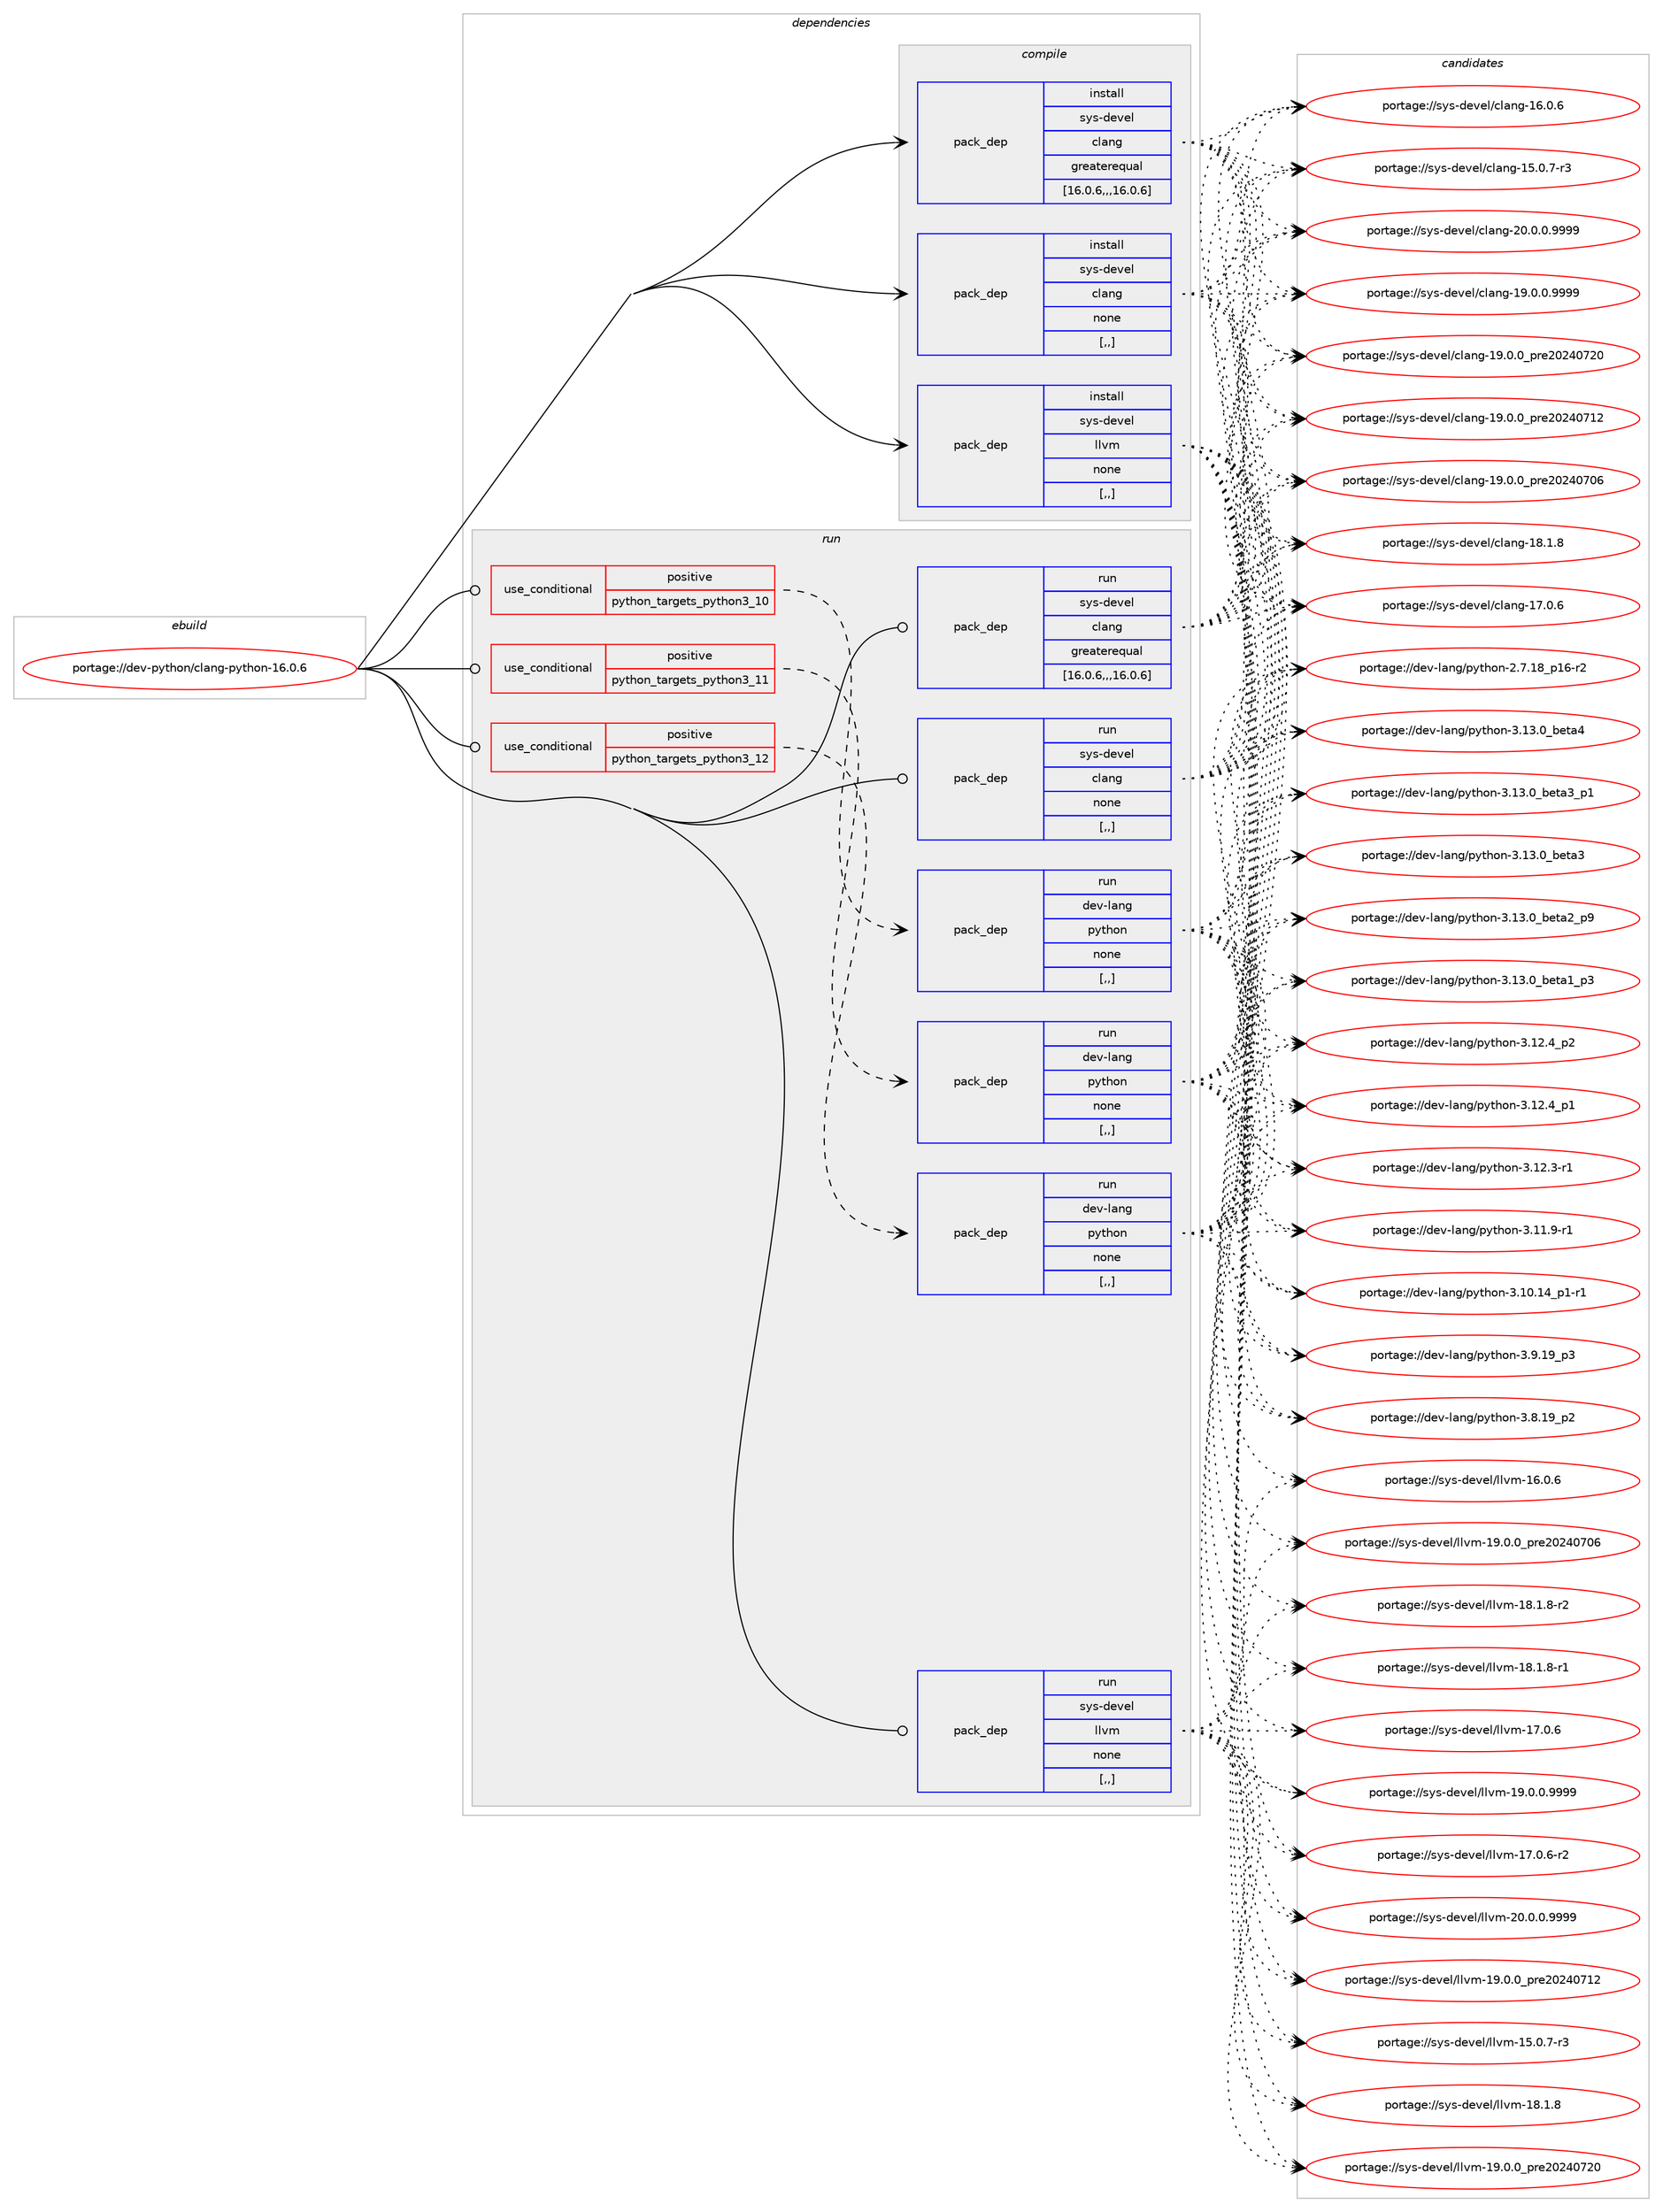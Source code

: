 digraph prolog {

# *************
# Graph options
# *************

newrank=true;
concentrate=true;
compound=true;
graph [rankdir=LR,fontname=Helvetica,fontsize=10,ranksep=1.5];#, ranksep=2.5, nodesep=0.2];
edge  [arrowhead=vee];
node  [fontname=Helvetica,fontsize=10];

# **********
# The ebuild
# **********

subgraph cluster_leftcol {
color=gray;
label=<<i>ebuild</i>>;
id [label="portage://dev-python/clang-python-16.0.6", color=red, width=4, href="../dev-python/clang-python-16.0.6.svg"];
}

# ****************
# The dependencies
# ****************

subgraph cluster_midcol {
color=gray;
label=<<i>dependencies</i>>;
subgraph cluster_compile {
fillcolor="#eeeeee";
style=filled;
label=<<i>compile</i>>;
subgraph pack111212 {
dependency144418 [label=<<TABLE BORDER="0" CELLBORDER="1" CELLSPACING="0" CELLPADDING="4" WIDTH="220"><TR><TD ROWSPAN="6" CELLPADDING="30">pack_dep</TD></TR><TR><TD WIDTH="110">install</TD></TR><TR><TD>sys-devel</TD></TR><TR><TD>clang</TD></TR><TR><TD>greaterequal</TD></TR><TR><TD>[16.0.6,,,16.0.6]</TD></TR></TABLE>>, shape=none, color=blue];
}
id:e -> dependency144418:w [weight=20,style="solid",arrowhead="vee"];
subgraph pack111213 {
dependency144419 [label=<<TABLE BORDER="0" CELLBORDER="1" CELLSPACING="0" CELLPADDING="4" WIDTH="220"><TR><TD ROWSPAN="6" CELLPADDING="30">pack_dep</TD></TR><TR><TD WIDTH="110">install</TD></TR><TR><TD>sys-devel</TD></TR><TR><TD>clang</TD></TR><TR><TD>none</TD></TR><TR><TD>[,,]</TD></TR></TABLE>>, shape=none, color=blue];
}
id:e -> dependency144419:w [weight=20,style="solid",arrowhead="vee"];
subgraph pack111214 {
dependency144420 [label=<<TABLE BORDER="0" CELLBORDER="1" CELLSPACING="0" CELLPADDING="4" WIDTH="220"><TR><TD ROWSPAN="6" CELLPADDING="30">pack_dep</TD></TR><TR><TD WIDTH="110">install</TD></TR><TR><TD>sys-devel</TD></TR><TR><TD>llvm</TD></TR><TR><TD>none</TD></TR><TR><TD>[,,]</TD></TR></TABLE>>, shape=none, color=blue];
}
id:e -> dependency144420:w [weight=20,style="solid",arrowhead="vee"];
}
subgraph cluster_compileandrun {
fillcolor="#eeeeee";
style=filled;
label=<<i>compile and run</i>>;
}
subgraph cluster_run {
fillcolor="#eeeeee";
style=filled;
label=<<i>run</i>>;
subgraph cond31956 {
dependency144421 [label=<<TABLE BORDER="0" CELLBORDER="1" CELLSPACING="0" CELLPADDING="4"><TR><TD ROWSPAN="3" CELLPADDING="10">use_conditional</TD></TR><TR><TD>positive</TD></TR><TR><TD>python_targets_python3_10</TD></TR></TABLE>>, shape=none, color=red];
subgraph pack111215 {
dependency144422 [label=<<TABLE BORDER="0" CELLBORDER="1" CELLSPACING="0" CELLPADDING="4" WIDTH="220"><TR><TD ROWSPAN="6" CELLPADDING="30">pack_dep</TD></TR><TR><TD WIDTH="110">run</TD></TR><TR><TD>dev-lang</TD></TR><TR><TD>python</TD></TR><TR><TD>none</TD></TR><TR><TD>[,,]</TD></TR></TABLE>>, shape=none, color=blue];
}
dependency144421:e -> dependency144422:w [weight=20,style="dashed",arrowhead="vee"];
}
id:e -> dependency144421:w [weight=20,style="solid",arrowhead="odot"];
subgraph cond31957 {
dependency144423 [label=<<TABLE BORDER="0" CELLBORDER="1" CELLSPACING="0" CELLPADDING="4"><TR><TD ROWSPAN="3" CELLPADDING="10">use_conditional</TD></TR><TR><TD>positive</TD></TR><TR><TD>python_targets_python3_11</TD></TR></TABLE>>, shape=none, color=red];
subgraph pack111216 {
dependency144424 [label=<<TABLE BORDER="0" CELLBORDER="1" CELLSPACING="0" CELLPADDING="4" WIDTH="220"><TR><TD ROWSPAN="6" CELLPADDING="30">pack_dep</TD></TR><TR><TD WIDTH="110">run</TD></TR><TR><TD>dev-lang</TD></TR><TR><TD>python</TD></TR><TR><TD>none</TD></TR><TR><TD>[,,]</TD></TR></TABLE>>, shape=none, color=blue];
}
dependency144423:e -> dependency144424:w [weight=20,style="dashed",arrowhead="vee"];
}
id:e -> dependency144423:w [weight=20,style="solid",arrowhead="odot"];
subgraph cond31958 {
dependency144425 [label=<<TABLE BORDER="0" CELLBORDER="1" CELLSPACING="0" CELLPADDING="4"><TR><TD ROWSPAN="3" CELLPADDING="10">use_conditional</TD></TR><TR><TD>positive</TD></TR><TR><TD>python_targets_python3_12</TD></TR></TABLE>>, shape=none, color=red];
subgraph pack111217 {
dependency144426 [label=<<TABLE BORDER="0" CELLBORDER="1" CELLSPACING="0" CELLPADDING="4" WIDTH="220"><TR><TD ROWSPAN="6" CELLPADDING="30">pack_dep</TD></TR><TR><TD WIDTH="110">run</TD></TR><TR><TD>dev-lang</TD></TR><TR><TD>python</TD></TR><TR><TD>none</TD></TR><TR><TD>[,,]</TD></TR></TABLE>>, shape=none, color=blue];
}
dependency144425:e -> dependency144426:w [weight=20,style="dashed",arrowhead="vee"];
}
id:e -> dependency144425:w [weight=20,style="solid",arrowhead="odot"];
subgraph pack111218 {
dependency144427 [label=<<TABLE BORDER="0" CELLBORDER="1" CELLSPACING="0" CELLPADDING="4" WIDTH="220"><TR><TD ROWSPAN="6" CELLPADDING="30">pack_dep</TD></TR><TR><TD WIDTH="110">run</TD></TR><TR><TD>sys-devel</TD></TR><TR><TD>clang</TD></TR><TR><TD>greaterequal</TD></TR><TR><TD>[16.0.6,,,16.0.6]</TD></TR></TABLE>>, shape=none, color=blue];
}
id:e -> dependency144427:w [weight=20,style="solid",arrowhead="odot"];
subgraph pack111219 {
dependency144428 [label=<<TABLE BORDER="0" CELLBORDER="1" CELLSPACING="0" CELLPADDING="4" WIDTH="220"><TR><TD ROWSPAN="6" CELLPADDING="30">pack_dep</TD></TR><TR><TD WIDTH="110">run</TD></TR><TR><TD>sys-devel</TD></TR><TR><TD>clang</TD></TR><TR><TD>none</TD></TR><TR><TD>[,,]</TD></TR></TABLE>>, shape=none, color=blue];
}
id:e -> dependency144428:w [weight=20,style="solid",arrowhead="odot"];
subgraph pack111220 {
dependency144429 [label=<<TABLE BORDER="0" CELLBORDER="1" CELLSPACING="0" CELLPADDING="4" WIDTH="220"><TR><TD ROWSPAN="6" CELLPADDING="30">pack_dep</TD></TR><TR><TD WIDTH="110">run</TD></TR><TR><TD>sys-devel</TD></TR><TR><TD>llvm</TD></TR><TR><TD>none</TD></TR><TR><TD>[,,]</TD></TR></TABLE>>, shape=none, color=blue];
}
id:e -> dependency144429:w [weight=20,style="solid",arrowhead="odot"];
}
}

# **************
# The candidates
# **************

subgraph cluster_choices {
rank=same;
color=gray;
label=<<i>candidates</i>>;

subgraph choice111212 {
color=black;
nodesep=1;
choice11512111545100101118101108479910897110103455048464846484657575757 [label="portage://sys-devel/clang-20.0.0.9999", color=red, width=4,href="../sys-devel/clang-20.0.0.9999.svg"];
choice11512111545100101118101108479910897110103454957464846484657575757 [label="portage://sys-devel/clang-19.0.0.9999", color=red, width=4,href="../sys-devel/clang-19.0.0.9999.svg"];
choice1151211154510010111810110847991089711010345495746484648951121141015048505248555048 [label="portage://sys-devel/clang-19.0.0_pre20240720", color=red, width=4,href="../sys-devel/clang-19.0.0_pre20240720.svg"];
choice1151211154510010111810110847991089711010345495746484648951121141015048505248554950 [label="portage://sys-devel/clang-19.0.0_pre20240712", color=red, width=4,href="../sys-devel/clang-19.0.0_pre20240712.svg"];
choice1151211154510010111810110847991089711010345495746484648951121141015048505248554854 [label="portage://sys-devel/clang-19.0.0_pre20240706", color=red, width=4,href="../sys-devel/clang-19.0.0_pre20240706.svg"];
choice1151211154510010111810110847991089711010345495646494656 [label="portage://sys-devel/clang-18.1.8", color=red, width=4,href="../sys-devel/clang-18.1.8.svg"];
choice1151211154510010111810110847991089711010345495546484654 [label="portage://sys-devel/clang-17.0.6", color=red, width=4,href="../sys-devel/clang-17.0.6.svg"];
choice1151211154510010111810110847991089711010345495446484654 [label="portage://sys-devel/clang-16.0.6", color=red, width=4,href="../sys-devel/clang-16.0.6.svg"];
choice11512111545100101118101108479910897110103454953464846554511451 [label="portage://sys-devel/clang-15.0.7-r3", color=red, width=4,href="../sys-devel/clang-15.0.7-r3.svg"];
dependency144418:e -> choice11512111545100101118101108479910897110103455048464846484657575757:w [style=dotted,weight="100"];
dependency144418:e -> choice11512111545100101118101108479910897110103454957464846484657575757:w [style=dotted,weight="100"];
dependency144418:e -> choice1151211154510010111810110847991089711010345495746484648951121141015048505248555048:w [style=dotted,weight="100"];
dependency144418:e -> choice1151211154510010111810110847991089711010345495746484648951121141015048505248554950:w [style=dotted,weight="100"];
dependency144418:e -> choice1151211154510010111810110847991089711010345495746484648951121141015048505248554854:w [style=dotted,weight="100"];
dependency144418:e -> choice1151211154510010111810110847991089711010345495646494656:w [style=dotted,weight="100"];
dependency144418:e -> choice1151211154510010111810110847991089711010345495546484654:w [style=dotted,weight="100"];
dependency144418:e -> choice1151211154510010111810110847991089711010345495446484654:w [style=dotted,weight="100"];
dependency144418:e -> choice11512111545100101118101108479910897110103454953464846554511451:w [style=dotted,weight="100"];
}
subgraph choice111213 {
color=black;
nodesep=1;
choice11512111545100101118101108479910897110103455048464846484657575757 [label="portage://sys-devel/clang-20.0.0.9999", color=red, width=4,href="../sys-devel/clang-20.0.0.9999.svg"];
choice11512111545100101118101108479910897110103454957464846484657575757 [label="portage://sys-devel/clang-19.0.0.9999", color=red, width=4,href="../sys-devel/clang-19.0.0.9999.svg"];
choice1151211154510010111810110847991089711010345495746484648951121141015048505248555048 [label="portage://sys-devel/clang-19.0.0_pre20240720", color=red, width=4,href="../sys-devel/clang-19.0.0_pre20240720.svg"];
choice1151211154510010111810110847991089711010345495746484648951121141015048505248554950 [label="portage://sys-devel/clang-19.0.0_pre20240712", color=red, width=4,href="../sys-devel/clang-19.0.0_pre20240712.svg"];
choice1151211154510010111810110847991089711010345495746484648951121141015048505248554854 [label="portage://sys-devel/clang-19.0.0_pre20240706", color=red, width=4,href="../sys-devel/clang-19.0.0_pre20240706.svg"];
choice1151211154510010111810110847991089711010345495646494656 [label="portage://sys-devel/clang-18.1.8", color=red, width=4,href="../sys-devel/clang-18.1.8.svg"];
choice1151211154510010111810110847991089711010345495546484654 [label="portage://sys-devel/clang-17.0.6", color=red, width=4,href="../sys-devel/clang-17.0.6.svg"];
choice1151211154510010111810110847991089711010345495446484654 [label="portage://sys-devel/clang-16.0.6", color=red, width=4,href="../sys-devel/clang-16.0.6.svg"];
choice11512111545100101118101108479910897110103454953464846554511451 [label="portage://sys-devel/clang-15.0.7-r3", color=red, width=4,href="../sys-devel/clang-15.0.7-r3.svg"];
dependency144419:e -> choice11512111545100101118101108479910897110103455048464846484657575757:w [style=dotted,weight="100"];
dependency144419:e -> choice11512111545100101118101108479910897110103454957464846484657575757:w [style=dotted,weight="100"];
dependency144419:e -> choice1151211154510010111810110847991089711010345495746484648951121141015048505248555048:w [style=dotted,weight="100"];
dependency144419:e -> choice1151211154510010111810110847991089711010345495746484648951121141015048505248554950:w [style=dotted,weight="100"];
dependency144419:e -> choice1151211154510010111810110847991089711010345495746484648951121141015048505248554854:w [style=dotted,weight="100"];
dependency144419:e -> choice1151211154510010111810110847991089711010345495646494656:w [style=dotted,weight="100"];
dependency144419:e -> choice1151211154510010111810110847991089711010345495546484654:w [style=dotted,weight="100"];
dependency144419:e -> choice1151211154510010111810110847991089711010345495446484654:w [style=dotted,weight="100"];
dependency144419:e -> choice11512111545100101118101108479910897110103454953464846554511451:w [style=dotted,weight="100"];
}
subgraph choice111214 {
color=black;
nodesep=1;
choice1151211154510010111810110847108108118109455048464846484657575757 [label="portage://sys-devel/llvm-20.0.0.9999", color=red, width=4,href="../sys-devel/llvm-20.0.0.9999.svg"];
choice1151211154510010111810110847108108118109454957464846484657575757 [label="portage://sys-devel/llvm-19.0.0.9999", color=red, width=4,href="../sys-devel/llvm-19.0.0.9999.svg"];
choice115121115451001011181011084710810811810945495746484648951121141015048505248555048 [label="portage://sys-devel/llvm-19.0.0_pre20240720", color=red, width=4,href="../sys-devel/llvm-19.0.0_pre20240720.svg"];
choice115121115451001011181011084710810811810945495746484648951121141015048505248554950 [label="portage://sys-devel/llvm-19.0.0_pre20240712", color=red, width=4,href="../sys-devel/llvm-19.0.0_pre20240712.svg"];
choice115121115451001011181011084710810811810945495746484648951121141015048505248554854 [label="portage://sys-devel/llvm-19.0.0_pre20240706", color=red, width=4,href="../sys-devel/llvm-19.0.0_pre20240706.svg"];
choice1151211154510010111810110847108108118109454956464946564511450 [label="portage://sys-devel/llvm-18.1.8-r2", color=red, width=4,href="../sys-devel/llvm-18.1.8-r2.svg"];
choice1151211154510010111810110847108108118109454956464946564511449 [label="portage://sys-devel/llvm-18.1.8-r1", color=red, width=4,href="../sys-devel/llvm-18.1.8-r1.svg"];
choice115121115451001011181011084710810811810945495646494656 [label="portage://sys-devel/llvm-18.1.8", color=red, width=4,href="../sys-devel/llvm-18.1.8.svg"];
choice1151211154510010111810110847108108118109454955464846544511450 [label="portage://sys-devel/llvm-17.0.6-r2", color=red, width=4,href="../sys-devel/llvm-17.0.6-r2.svg"];
choice115121115451001011181011084710810811810945495546484654 [label="portage://sys-devel/llvm-17.0.6", color=red, width=4,href="../sys-devel/llvm-17.0.6.svg"];
choice115121115451001011181011084710810811810945495446484654 [label="portage://sys-devel/llvm-16.0.6", color=red, width=4,href="../sys-devel/llvm-16.0.6.svg"];
choice1151211154510010111810110847108108118109454953464846554511451 [label="portage://sys-devel/llvm-15.0.7-r3", color=red, width=4,href="../sys-devel/llvm-15.0.7-r3.svg"];
dependency144420:e -> choice1151211154510010111810110847108108118109455048464846484657575757:w [style=dotted,weight="100"];
dependency144420:e -> choice1151211154510010111810110847108108118109454957464846484657575757:w [style=dotted,weight="100"];
dependency144420:e -> choice115121115451001011181011084710810811810945495746484648951121141015048505248555048:w [style=dotted,weight="100"];
dependency144420:e -> choice115121115451001011181011084710810811810945495746484648951121141015048505248554950:w [style=dotted,weight="100"];
dependency144420:e -> choice115121115451001011181011084710810811810945495746484648951121141015048505248554854:w [style=dotted,weight="100"];
dependency144420:e -> choice1151211154510010111810110847108108118109454956464946564511450:w [style=dotted,weight="100"];
dependency144420:e -> choice1151211154510010111810110847108108118109454956464946564511449:w [style=dotted,weight="100"];
dependency144420:e -> choice115121115451001011181011084710810811810945495646494656:w [style=dotted,weight="100"];
dependency144420:e -> choice1151211154510010111810110847108108118109454955464846544511450:w [style=dotted,weight="100"];
dependency144420:e -> choice115121115451001011181011084710810811810945495546484654:w [style=dotted,weight="100"];
dependency144420:e -> choice115121115451001011181011084710810811810945495446484654:w [style=dotted,weight="100"];
dependency144420:e -> choice1151211154510010111810110847108108118109454953464846554511451:w [style=dotted,weight="100"];
}
subgraph choice111215 {
color=black;
nodesep=1;
choice1001011184510897110103471121211161041111104551464951464895981011169752 [label="portage://dev-lang/python-3.13.0_beta4", color=red, width=4,href="../dev-lang/python-3.13.0_beta4.svg"];
choice10010111845108971101034711212111610411111045514649514648959810111697519511249 [label="portage://dev-lang/python-3.13.0_beta3_p1", color=red, width=4,href="../dev-lang/python-3.13.0_beta3_p1.svg"];
choice1001011184510897110103471121211161041111104551464951464895981011169751 [label="portage://dev-lang/python-3.13.0_beta3", color=red, width=4,href="../dev-lang/python-3.13.0_beta3.svg"];
choice10010111845108971101034711212111610411111045514649514648959810111697509511257 [label="portage://dev-lang/python-3.13.0_beta2_p9", color=red, width=4,href="../dev-lang/python-3.13.0_beta2_p9.svg"];
choice10010111845108971101034711212111610411111045514649514648959810111697499511251 [label="portage://dev-lang/python-3.13.0_beta1_p3", color=red, width=4,href="../dev-lang/python-3.13.0_beta1_p3.svg"];
choice100101118451089711010347112121116104111110455146495046529511250 [label="portage://dev-lang/python-3.12.4_p2", color=red, width=4,href="../dev-lang/python-3.12.4_p2.svg"];
choice100101118451089711010347112121116104111110455146495046529511249 [label="portage://dev-lang/python-3.12.4_p1", color=red, width=4,href="../dev-lang/python-3.12.4_p1.svg"];
choice100101118451089711010347112121116104111110455146495046514511449 [label="portage://dev-lang/python-3.12.3-r1", color=red, width=4,href="../dev-lang/python-3.12.3-r1.svg"];
choice100101118451089711010347112121116104111110455146494946574511449 [label="portage://dev-lang/python-3.11.9-r1", color=red, width=4,href="../dev-lang/python-3.11.9-r1.svg"];
choice100101118451089711010347112121116104111110455146494846495295112494511449 [label="portage://dev-lang/python-3.10.14_p1-r1", color=red, width=4,href="../dev-lang/python-3.10.14_p1-r1.svg"];
choice100101118451089711010347112121116104111110455146574649579511251 [label="portage://dev-lang/python-3.9.19_p3", color=red, width=4,href="../dev-lang/python-3.9.19_p3.svg"];
choice100101118451089711010347112121116104111110455146564649579511250 [label="portage://dev-lang/python-3.8.19_p2", color=red, width=4,href="../dev-lang/python-3.8.19_p2.svg"];
choice100101118451089711010347112121116104111110455046554649569511249544511450 [label="portage://dev-lang/python-2.7.18_p16-r2", color=red, width=4,href="../dev-lang/python-2.7.18_p16-r2.svg"];
dependency144422:e -> choice1001011184510897110103471121211161041111104551464951464895981011169752:w [style=dotted,weight="100"];
dependency144422:e -> choice10010111845108971101034711212111610411111045514649514648959810111697519511249:w [style=dotted,weight="100"];
dependency144422:e -> choice1001011184510897110103471121211161041111104551464951464895981011169751:w [style=dotted,weight="100"];
dependency144422:e -> choice10010111845108971101034711212111610411111045514649514648959810111697509511257:w [style=dotted,weight="100"];
dependency144422:e -> choice10010111845108971101034711212111610411111045514649514648959810111697499511251:w [style=dotted,weight="100"];
dependency144422:e -> choice100101118451089711010347112121116104111110455146495046529511250:w [style=dotted,weight="100"];
dependency144422:e -> choice100101118451089711010347112121116104111110455146495046529511249:w [style=dotted,weight="100"];
dependency144422:e -> choice100101118451089711010347112121116104111110455146495046514511449:w [style=dotted,weight="100"];
dependency144422:e -> choice100101118451089711010347112121116104111110455146494946574511449:w [style=dotted,weight="100"];
dependency144422:e -> choice100101118451089711010347112121116104111110455146494846495295112494511449:w [style=dotted,weight="100"];
dependency144422:e -> choice100101118451089711010347112121116104111110455146574649579511251:w [style=dotted,weight="100"];
dependency144422:e -> choice100101118451089711010347112121116104111110455146564649579511250:w [style=dotted,weight="100"];
dependency144422:e -> choice100101118451089711010347112121116104111110455046554649569511249544511450:w [style=dotted,weight="100"];
}
subgraph choice111216 {
color=black;
nodesep=1;
choice1001011184510897110103471121211161041111104551464951464895981011169752 [label="portage://dev-lang/python-3.13.0_beta4", color=red, width=4,href="../dev-lang/python-3.13.0_beta4.svg"];
choice10010111845108971101034711212111610411111045514649514648959810111697519511249 [label="portage://dev-lang/python-3.13.0_beta3_p1", color=red, width=4,href="../dev-lang/python-3.13.0_beta3_p1.svg"];
choice1001011184510897110103471121211161041111104551464951464895981011169751 [label="portage://dev-lang/python-3.13.0_beta3", color=red, width=4,href="../dev-lang/python-3.13.0_beta3.svg"];
choice10010111845108971101034711212111610411111045514649514648959810111697509511257 [label="portage://dev-lang/python-3.13.0_beta2_p9", color=red, width=4,href="../dev-lang/python-3.13.0_beta2_p9.svg"];
choice10010111845108971101034711212111610411111045514649514648959810111697499511251 [label="portage://dev-lang/python-3.13.0_beta1_p3", color=red, width=4,href="../dev-lang/python-3.13.0_beta1_p3.svg"];
choice100101118451089711010347112121116104111110455146495046529511250 [label="portage://dev-lang/python-3.12.4_p2", color=red, width=4,href="../dev-lang/python-3.12.4_p2.svg"];
choice100101118451089711010347112121116104111110455146495046529511249 [label="portage://dev-lang/python-3.12.4_p1", color=red, width=4,href="../dev-lang/python-3.12.4_p1.svg"];
choice100101118451089711010347112121116104111110455146495046514511449 [label="portage://dev-lang/python-3.12.3-r1", color=red, width=4,href="../dev-lang/python-3.12.3-r1.svg"];
choice100101118451089711010347112121116104111110455146494946574511449 [label="portage://dev-lang/python-3.11.9-r1", color=red, width=4,href="../dev-lang/python-3.11.9-r1.svg"];
choice100101118451089711010347112121116104111110455146494846495295112494511449 [label="portage://dev-lang/python-3.10.14_p1-r1", color=red, width=4,href="../dev-lang/python-3.10.14_p1-r1.svg"];
choice100101118451089711010347112121116104111110455146574649579511251 [label="portage://dev-lang/python-3.9.19_p3", color=red, width=4,href="../dev-lang/python-3.9.19_p3.svg"];
choice100101118451089711010347112121116104111110455146564649579511250 [label="portage://dev-lang/python-3.8.19_p2", color=red, width=4,href="../dev-lang/python-3.8.19_p2.svg"];
choice100101118451089711010347112121116104111110455046554649569511249544511450 [label="portage://dev-lang/python-2.7.18_p16-r2", color=red, width=4,href="../dev-lang/python-2.7.18_p16-r2.svg"];
dependency144424:e -> choice1001011184510897110103471121211161041111104551464951464895981011169752:w [style=dotted,weight="100"];
dependency144424:e -> choice10010111845108971101034711212111610411111045514649514648959810111697519511249:w [style=dotted,weight="100"];
dependency144424:e -> choice1001011184510897110103471121211161041111104551464951464895981011169751:w [style=dotted,weight="100"];
dependency144424:e -> choice10010111845108971101034711212111610411111045514649514648959810111697509511257:w [style=dotted,weight="100"];
dependency144424:e -> choice10010111845108971101034711212111610411111045514649514648959810111697499511251:w [style=dotted,weight="100"];
dependency144424:e -> choice100101118451089711010347112121116104111110455146495046529511250:w [style=dotted,weight="100"];
dependency144424:e -> choice100101118451089711010347112121116104111110455146495046529511249:w [style=dotted,weight="100"];
dependency144424:e -> choice100101118451089711010347112121116104111110455146495046514511449:w [style=dotted,weight="100"];
dependency144424:e -> choice100101118451089711010347112121116104111110455146494946574511449:w [style=dotted,weight="100"];
dependency144424:e -> choice100101118451089711010347112121116104111110455146494846495295112494511449:w [style=dotted,weight="100"];
dependency144424:e -> choice100101118451089711010347112121116104111110455146574649579511251:w [style=dotted,weight="100"];
dependency144424:e -> choice100101118451089711010347112121116104111110455146564649579511250:w [style=dotted,weight="100"];
dependency144424:e -> choice100101118451089711010347112121116104111110455046554649569511249544511450:w [style=dotted,weight="100"];
}
subgraph choice111217 {
color=black;
nodesep=1;
choice1001011184510897110103471121211161041111104551464951464895981011169752 [label="portage://dev-lang/python-3.13.0_beta4", color=red, width=4,href="../dev-lang/python-3.13.0_beta4.svg"];
choice10010111845108971101034711212111610411111045514649514648959810111697519511249 [label="portage://dev-lang/python-3.13.0_beta3_p1", color=red, width=4,href="../dev-lang/python-3.13.0_beta3_p1.svg"];
choice1001011184510897110103471121211161041111104551464951464895981011169751 [label="portage://dev-lang/python-3.13.0_beta3", color=red, width=4,href="../dev-lang/python-3.13.0_beta3.svg"];
choice10010111845108971101034711212111610411111045514649514648959810111697509511257 [label="portage://dev-lang/python-3.13.0_beta2_p9", color=red, width=4,href="../dev-lang/python-3.13.0_beta2_p9.svg"];
choice10010111845108971101034711212111610411111045514649514648959810111697499511251 [label="portage://dev-lang/python-3.13.0_beta1_p3", color=red, width=4,href="../dev-lang/python-3.13.0_beta1_p3.svg"];
choice100101118451089711010347112121116104111110455146495046529511250 [label="portage://dev-lang/python-3.12.4_p2", color=red, width=4,href="../dev-lang/python-3.12.4_p2.svg"];
choice100101118451089711010347112121116104111110455146495046529511249 [label="portage://dev-lang/python-3.12.4_p1", color=red, width=4,href="../dev-lang/python-3.12.4_p1.svg"];
choice100101118451089711010347112121116104111110455146495046514511449 [label="portage://dev-lang/python-3.12.3-r1", color=red, width=4,href="../dev-lang/python-3.12.3-r1.svg"];
choice100101118451089711010347112121116104111110455146494946574511449 [label="portage://dev-lang/python-3.11.9-r1", color=red, width=4,href="../dev-lang/python-3.11.9-r1.svg"];
choice100101118451089711010347112121116104111110455146494846495295112494511449 [label="portage://dev-lang/python-3.10.14_p1-r1", color=red, width=4,href="../dev-lang/python-3.10.14_p1-r1.svg"];
choice100101118451089711010347112121116104111110455146574649579511251 [label="portage://dev-lang/python-3.9.19_p3", color=red, width=4,href="../dev-lang/python-3.9.19_p3.svg"];
choice100101118451089711010347112121116104111110455146564649579511250 [label="portage://dev-lang/python-3.8.19_p2", color=red, width=4,href="../dev-lang/python-3.8.19_p2.svg"];
choice100101118451089711010347112121116104111110455046554649569511249544511450 [label="portage://dev-lang/python-2.7.18_p16-r2", color=red, width=4,href="../dev-lang/python-2.7.18_p16-r2.svg"];
dependency144426:e -> choice1001011184510897110103471121211161041111104551464951464895981011169752:w [style=dotted,weight="100"];
dependency144426:e -> choice10010111845108971101034711212111610411111045514649514648959810111697519511249:w [style=dotted,weight="100"];
dependency144426:e -> choice1001011184510897110103471121211161041111104551464951464895981011169751:w [style=dotted,weight="100"];
dependency144426:e -> choice10010111845108971101034711212111610411111045514649514648959810111697509511257:w [style=dotted,weight="100"];
dependency144426:e -> choice10010111845108971101034711212111610411111045514649514648959810111697499511251:w [style=dotted,weight="100"];
dependency144426:e -> choice100101118451089711010347112121116104111110455146495046529511250:w [style=dotted,weight="100"];
dependency144426:e -> choice100101118451089711010347112121116104111110455146495046529511249:w [style=dotted,weight="100"];
dependency144426:e -> choice100101118451089711010347112121116104111110455146495046514511449:w [style=dotted,weight="100"];
dependency144426:e -> choice100101118451089711010347112121116104111110455146494946574511449:w [style=dotted,weight="100"];
dependency144426:e -> choice100101118451089711010347112121116104111110455146494846495295112494511449:w [style=dotted,weight="100"];
dependency144426:e -> choice100101118451089711010347112121116104111110455146574649579511251:w [style=dotted,weight="100"];
dependency144426:e -> choice100101118451089711010347112121116104111110455146564649579511250:w [style=dotted,weight="100"];
dependency144426:e -> choice100101118451089711010347112121116104111110455046554649569511249544511450:w [style=dotted,weight="100"];
}
subgraph choice111218 {
color=black;
nodesep=1;
choice11512111545100101118101108479910897110103455048464846484657575757 [label="portage://sys-devel/clang-20.0.0.9999", color=red, width=4,href="../sys-devel/clang-20.0.0.9999.svg"];
choice11512111545100101118101108479910897110103454957464846484657575757 [label="portage://sys-devel/clang-19.0.0.9999", color=red, width=4,href="../sys-devel/clang-19.0.0.9999.svg"];
choice1151211154510010111810110847991089711010345495746484648951121141015048505248555048 [label="portage://sys-devel/clang-19.0.0_pre20240720", color=red, width=4,href="../sys-devel/clang-19.0.0_pre20240720.svg"];
choice1151211154510010111810110847991089711010345495746484648951121141015048505248554950 [label="portage://sys-devel/clang-19.0.0_pre20240712", color=red, width=4,href="../sys-devel/clang-19.0.0_pre20240712.svg"];
choice1151211154510010111810110847991089711010345495746484648951121141015048505248554854 [label="portage://sys-devel/clang-19.0.0_pre20240706", color=red, width=4,href="../sys-devel/clang-19.0.0_pre20240706.svg"];
choice1151211154510010111810110847991089711010345495646494656 [label="portage://sys-devel/clang-18.1.8", color=red, width=4,href="../sys-devel/clang-18.1.8.svg"];
choice1151211154510010111810110847991089711010345495546484654 [label="portage://sys-devel/clang-17.0.6", color=red, width=4,href="../sys-devel/clang-17.0.6.svg"];
choice1151211154510010111810110847991089711010345495446484654 [label="portage://sys-devel/clang-16.0.6", color=red, width=4,href="../sys-devel/clang-16.0.6.svg"];
choice11512111545100101118101108479910897110103454953464846554511451 [label="portage://sys-devel/clang-15.0.7-r3", color=red, width=4,href="../sys-devel/clang-15.0.7-r3.svg"];
dependency144427:e -> choice11512111545100101118101108479910897110103455048464846484657575757:w [style=dotted,weight="100"];
dependency144427:e -> choice11512111545100101118101108479910897110103454957464846484657575757:w [style=dotted,weight="100"];
dependency144427:e -> choice1151211154510010111810110847991089711010345495746484648951121141015048505248555048:w [style=dotted,weight="100"];
dependency144427:e -> choice1151211154510010111810110847991089711010345495746484648951121141015048505248554950:w [style=dotted,weight="100"];
dependency144427:e -> choice1151211154510010111810110847991089711010345495746484648951121141015048505248554854:w [style=dotted,weight="100"];
dependency144427:e -> choice1151211154510010111810110847991089711010345495646494656:w [style=dotted,weight="100"];
dependency144427:e -> choice1151211154510010111810110847991089711010345495546484654:w [style=dotted,weight="100"];
dependency144427:e -> choice1151211154510010111810110847991089711010345495446484654:w [style=dotted,weight="100"];
dependency144427:e -> choice11512111545100101118101108479910897110103454953464846554511451:w [style=dotted,weight="100"];
}
subgraph choice111219 {
color=black;
nodesep=1;
choice11512111545100101118101108479910897110103455048464846484657575757 [label="portage://sys-devel/clang-20.0.0.9999", color=red, width=4,href="../sys-devel/clang-20.0.0.9999.svg"];
choice11512111545100101118101108479910897110103454957464846484657575757 [label="portage://sys-devel/clang-19.0.0.9999", color=red, width=4,href="../sys-devel/clang-19.0.0.9999.svg"];
choice1151211154510010111810110847991089711010345495746484648951121141015048505248555048 [label="portage://sys-devel/clang-19.0.0_pre20240720", color=red, width=4,href="../sys-devel/clang-19.0.0_pre20240720.svg"];
choice1151211154510010111810110847991089711010345495746484648951121141015048505248554950 [label="portage://sys-devel/clang-19.0.0_pre20240712", color=red, width=4,href="../sys-devel/clang-19.0.0_pre20240712.svg"];
choice1151211154510010111810110847991089711010345495746484648951121141015048505248554854 [label="portage://sys-devel/clang-19.0.0_pre20240706", color=red, width=4,href="../sys-devel/clang-19.0.0_pre20240706.svg"];
choice1151211154510010111810110847991089711010345495646494656 [label="portage://sys-devel/clang-18.1.8", color=red, width=4,href="../sys-devel/clang-18.1.8.svg"];
choice1151211154510010111810110847991089711010345495546484654 [label="portage://sys-devel/clang-17.0.6", color=red, width=4,href="../sys-devel/clang-17.0.6.svg"];
choice1151211154510010111810110847991089711010345495446484654 [label="portage://sys-devel/clang-16.0.6", color=red, width=4,href="../sys-devel/clang-16.0.6.svg"];
choice11512111545100101118101108479910897110103454953464846554511451 [label="portage://sys-devel/clang-15.0.7-r3", color=red, width=4,href="../sys-devel/clang-15.0.7-r3.svg"];
dependency144428:e -> choice11512111545100101118101108479910897110103455048464846484657575757:w [style=dotted,weight="100"];
dependency144428:e -> choice11512111545100101118101108479910897110103454957464846484657575757:w [style=dotted,weight="100"];
dependency144428:e -> choice1151211154510010111810110847991089711010345495746484648951121141015048505248555048:w [style=dotted,weight="100"];
dependency144428:e -> choice1151211154510010111810110847991089711010345495746484648951121141015048505248554950:w [style=dotted,weight="100"];
dependency144428:e -> choice1151211154510010111810110847991089711010345495746484648951121141015048505248554854:w [style=dotted,weight="100"];
dependency144428:e -> choice1151211154510010111810110847991089711010345495646494656:w [style=dotted,weight="100"];
dependency144428:e -> choice1151211154510010111810110847991089711010345495546484654:w [style=dotted,weight="100"];
dependency144428:e -> choice1151211154510010111810110847991089711010345495446484654:w [style=dotted,weight="100"];
dependency144428:e -> choice11512111545100101118101108479910897110103454953464846554511451:w [style=dotted,weight="100"];
}
subgraph choice111220 {
color=black;
nodesep=1;
choice1151211154510010111810110847108108118109455048464846484657575757 [label="portage://sys-devel/llvm-20.0.0.9999", color=red, width=4,href="../sys-devel/llvm-20.0.0.9999.svg"];
choice1151211154510010111810110847108108118109454957464846484657575757 [label="portage://sys-devel/llvm-19.0.0.9999", color=red, width=4,href="../sys-devel/llvm-19.0.0.9999.svg"];
choice115121115451001011181011084710810811810945495746484648951121141015048505248555048 [label="portage://sys-devel/llvm-19.0.0_pre20240720", color=red, width=4,href="../sys-devel/llvm-19.0.0_pre20240720.svg"];
choice115121115451001011181011084710810811810945495746484648951121141015048505248554950 [label="portage://sys-devel/llvm-19.0.0_pre20240712", color=red, width=4,href="../sys-devel/llvm-19.0.0_pre20240712.svg"];
choice115121115451001011181011084710810811810945495746484648951121141015048505248554854 [label="portage://sys-devel/llvm-19.0.0_pre20240706", color=red, width=4,href="../sys-devel/llvm-19.0.0_pre20240706.svg"];
choice1151211154510010111810110847108108118109454956464946564511450 [label="portage://sys-devel/llvm-18.1.8-r2", color=red, width=4,href="../sys-devel/llvm-18.1.8-r2.svg"];
choice1151211154510010111810110847108108118109454956464946564511449 [label="portage://sys-devel/llvm-18.1.8-r1", color=red, width=4,href="../sys-devel/llvm-18.1.8-r1.svg"];
choice115121115451001011181011084710810811810945495646494656 [label="portage://sys-devel/llvm-18.1.8", color=red, width=4,href="../sys-devel/llvm-18.1.8.svg"];
choice1151211154510010111810110847108108118109454955464846544511450 [label="portage://sys-devel/llvm-17.0.6-r2", color=red, width=4,href="../sys-devel/llvm-17.0.6-r2.svg"];
choice115121115451001011181011084710810811810945495546484654 [label="portage://sys-devel/llvm-17.0.6", color=red, width=4,href="../sys-devel/llvm-17.0.6.svg"];
choice115121115451001011181011084710810811810945495446484654 [label="portage://sys-devel/llvm-16.0.6", color=red, width=4,href="../sys-devel/llvm-16.0.6.svg"];
choice1151211154510010111810110847108108118109454953464846554511451 [label="portage://sys-devel/llvm-15.0.7-r3", color=red, width=4,href="../sys-devel/llvm-15.0.7-r3.svg"];
dependency144429:e -> choice1151211154510010111810110847108108118109455048464846484657575757:w [style=dotted,weight="100"];
dependency144429:e -> choice1151211154510010111810110847108108118109454957464846484657575757:w [style=dotted,weight="100"];
dependency144429:e -> choice115121115451001011181011084710810811810945495746484648951121141015048505248555048:w [style=dotted,weight="100"];
dependency144429:e -> choice115121115451001011181011084710810811810945495746484648951121141015048505248554950:w [style=dotted,weight="100"];
dependency144429:e -> choice115121115451001011181011084710810811810945495746484648951121141015048505248554854:w [style=dotted,weight="100"];
dependency144429:e -> choice1151211154510010111810110847108108118109454956464946564511450:w [style=dotted,weight="100"];
dependency144429:e -> choice1151211154510010111810110847108108118109454956464946564511449:w [style=dotted,weight="100"];
dependency144429:e -> choice115121115451001011181011084710810811810945495646494656:w [style=dotted,weight="100"];
dependency144429:e -> choice1151211154510010111810110847108108118109454955464846544511450:w [style=dotted,weight="100"];
dependency144429:e -> choice115121115451001011181011084710810811810945495546484654:w [style=dotted,weight="100"];
dependency144429:e -> choice115121115451001011181011084710810811810945495446484654:w [style=dotted,weight="100"];
dependency144429:e -> choice1151211154510010111810110847108108118109454953464846554511451:w [style=dotted,weight="100"];
}
}

}
